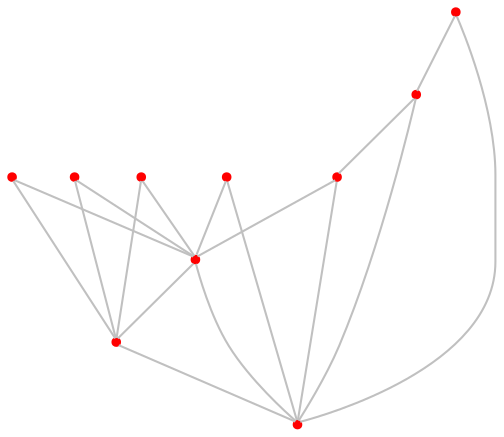 graph {
	0 [color=red shape=point]
	1 [color=red shape=point]
	2 [color=red shape=point]
	3 [color=red shape=point]
	4 [color=red shape=point]
	5 [color=red shape=point]
	6 [color=red shape=point]
	7 [color=red shape=point]
	8 [color=red shape=point]
	9 [color=red shape=point]
	0 -- 1 [color=gray]
	1 -- 2 [color=gray]
	0 -- 2 [color=gray]
	3 -- 0 [color=gray]
	3 -- 1 [color=gray]
	4 -- 0 [color=gray]
	4 -- 2 [color=gray]
	5 -- 0 [color=gray]
	5 -- 2 [color=gray]
	6 -- 0 [color=gray]
	6 -- 1 [color=gray]
	7 -- 5 [color=gray]
	7 -- 2 [color=gray]
	8 -- 7 [color=gray]
	8 -- 2 [color=gray]
	9 -- 0 [color=gray]
	9 -- 1 [color=gray]
}
